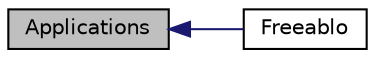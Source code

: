 digraph structs
{
  edge [fontname="Helvetica",fontsize="10",labelfontname="Helvetica",labelfontsize="10"];
  node [fontname="Helvetica",fontsize="10",shape=record];
  rankdir=LR;
  Node0 [label="Applications",height=0.2,width=0.4,color="black", fillcolor="grey75", style="filled" fontcolor="black"];
  Node1 [label="Freeablo",height=0.2,width=0.4,color="black", fillcolor="white", style="filled",URL="$group__freeablo.html"];
  Node0->Node1 [shape=plaintext, color="midnightblue", dir="back", style="solid"];
}
